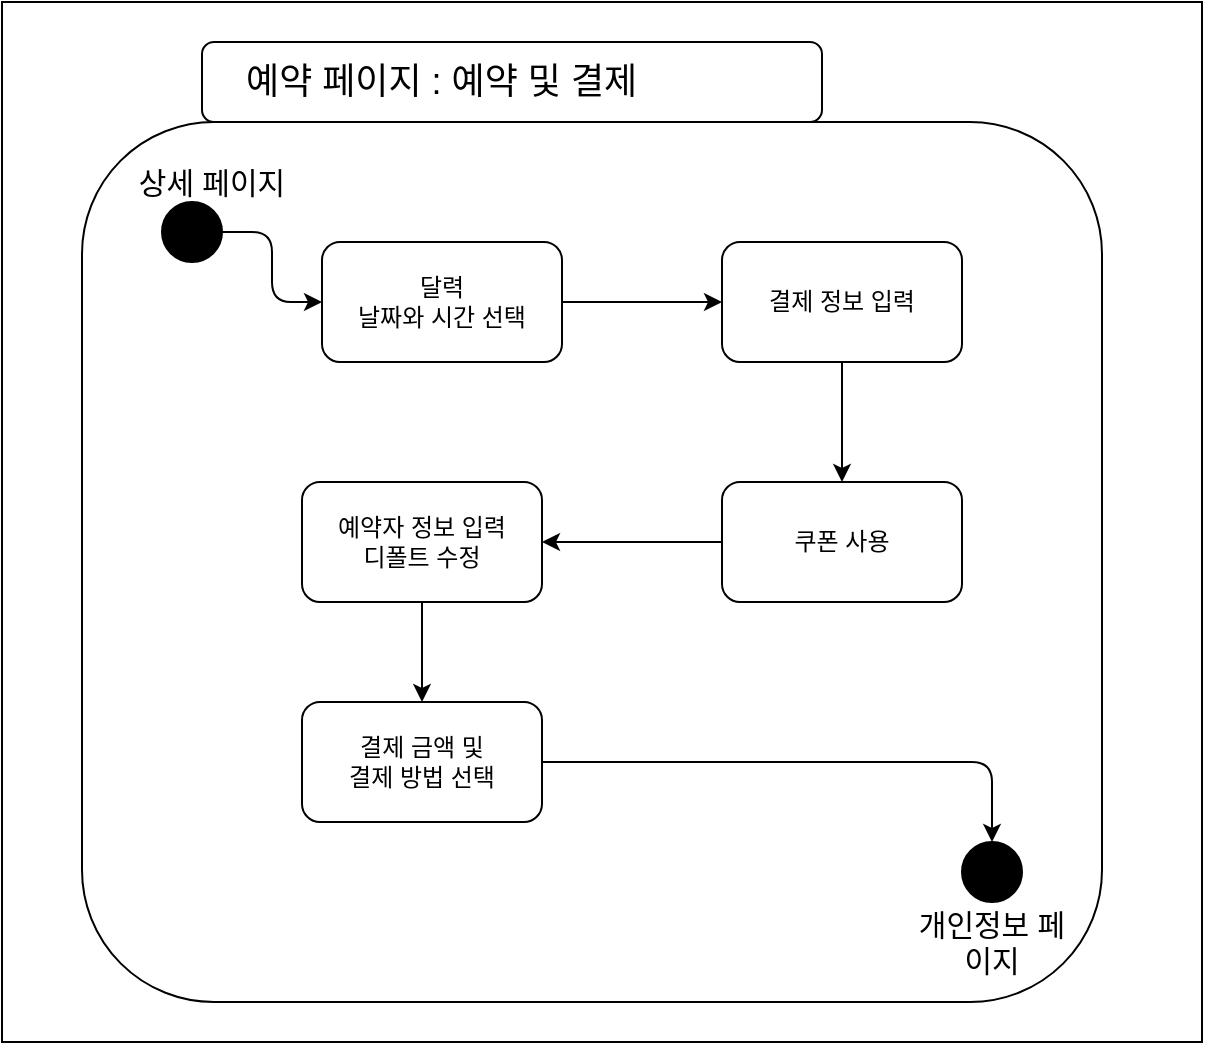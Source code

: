 <mxfile version="14.6.13" type="device"><diagram id="prtHgNgQTEPvFCAcTncT" name="Page-1"><mxGraphModel dx="1038" dy="523" grid="1" gridSize="10" guides="1" tooltips="1" connect="1" arrows="1" fold="1" page="1" pageScale="1" pageWidth="827" pageHeight="1169" math="0" shadow="0"><root><mxCell id="0"/><mxCell id="1" parent="0"/><mxCell id="pZOemhOC3sJkrf3iRJAC-1" value="" style="rounded=0;whiteSpace=wrap;html=1;" parent="1" vertex="1"><mxGeometry x="10" y="30" width="600" height="520" as="geometry"/></mxCell><mxCell id="Vm51hOt__rkrwcAjc-j6-1" value="" style="whiteSpace=wrap;html=1;rounded=1;" parent="1" vertex="1"><mxGeometry x="50" y="90" width="510" height="440" as="geometry"/></mxCell><mxCell id="Vm51hOt__rkrwcAjc-j6-5" value="" style="edgeStyle=orthogonalEdgeStyle;orthogonalLoop=1;jettySize=auto;html=1;" parent="1" source="Vm51hOt__rkrwcAjc-j6-2" target="Vm51hOt__rkrwcAjc-j6-4" edge="1"><mxGeometry relative="1" as="geometry"/></mxCell><mxCell id="Vm51hOt__rkrwcAjc-j6-2" value="" style="ellipse;whiteSpace=wrap;html=1;aspect=fixed;rounded=1;fillColor=#000000;" parent="1" vertex="1"><mxGeometry x="90" y="130" width="30" height="30" as="geometry"/></mxCell><mxCell id="Vm51hOt__rkrwcAjc-j6-3" value="&lt;span style=&quot;font-size: 15px&quot;&gt;상세 페이지&lt;/span&gt;" style="text;html=1;strokeColor=none;fillColor=none;align=center;verticalAlign=middle;whiteSpace=wrap;rounded=1;" parent="1" vertex="1"><mxGeometry x="70" y="110" width="90" height="20" as="geometry"/></mxCell><mxCell id="Vm51hOt__rkrwcAjc-j6-7" value="" style="edgeStyle=orthogonalEdgeStyle;orthogonalLoop=1;jettySize=auto;html=1;" parent="1" source="Vm51hOt__rkrwcAjc-j6-4" target="Vm51hOt__rkrwcAjc-j6-6" edge="1"><mxGeometry relative="1" as="geometry"/></mxCell><mxCell id="Vm51hOt__rkrwcAjc-j6-4" value="달력&lt;br&gt;날짜와 시간 선택" style="whiteSpace=wrap;html=1;rounded=1;" parent="1" vertex="1"><mxGeometry x="170" y="150" width="120" height="60" as="geometry"/></mxCell><mxCell id="Vm51hOt__rkrwcAjc-j6-9" value="" style="edgeStyle=orthogonalEdgeStyle;orthogonalLoop=1;jettySize=auto;html=1;" parent="1" source="Vm51hOt__rkrwcAjc-j6-6" target="Vm51hOt__rkrwcAjc-j6-8" edge="1"><mxGeometry relative="1" as="geometry"/></mxCell><mxCell id="Vm51hOt__rkrwcAjc-j6-6" value="결제 정보 입력" style="whiteSpace=wrap;html=1;rounded=1;" parent="1" vertex="1"><mxGeometry x="370" y="150" width="120" height="60" as="geometry"/></mxCell><mxCell id="Vm51hOt__rkrwcAjc-j6-11" value="" style="edgeStyle=orthogonalEdgeStyle;orthogonalLoop=1;jettySize=auto;html=1;" parent="1" source="Vm51hOt__rkrwcAjc-j6-8" target="Vm51hOt__rkrwcAjc-j6-10" edge="1"><mxGeometry relative="1" as="geometry"/></mxCell><mxCell id="Vm51hOt__rkrwcAjc-j6-8" value="쿠폰 사용" style="whiteSpace=wrap;html=1;rounded=1;" parent="1" vertex="1"><mxGeometry x="370" y="270" width="120" height="60" as="geometry"/></mxCell><mxCell id="Vm51hOt__rkrwcAjc-j6-13" value="" style="edgeStyle=orthogonalEdgeStyle;orthogonalLoop=1;jettySize=auto;html=1;" parent="1" source="Vm51hOt__rkrwcAjc-j6-10" target="Vm51hOt__rkrwcAjc-j6-12" edge="1"><mxGeometry relative="1" as="geometry"/></mxCell><mxCell id="Vm51hOt__rkrwcAjc-j6-10" value="예약자 정보 입력&lt;br&gt;디폴트 수정" style="whiteSpace=wrap;html=1;rounded=1;" parent="1" vertex="1"><mxGeometry x="160" y="270" width="120" height="60" as="geometry"/></mxCell><mxCell id="Vm51hOt__rkrwcAjc-j6-15" value="" style="edgeStyle=orthogonalEdgeStyle;orthogonalLoop=1;jettySize=auto;html=1;entryX=0.5;entryY=0;entryDx=0;entryDy=0;" parent="1" source="Vm51hOt__rkrwcAjc-j6-12" target="Vm51hOt__rkrwcAjc-j6-18" edge="1"><mxGeometry relative="1" as="geometry"><mxPoint x="360" y="410" as="targetPoint"/></mxGeometry></mxCell><mxCell id="Vm51hOt__rkrwcAjc-j6-12" value="결제 금액 및&lt;br&gt;결제 방법 선택" style="whiteSpace=wrap;html=1;rounded=1;" parent="1" vertex="1"><mxGeometry x="160" y="380" width="120" height="60" as="geometry"/></mxCell><mxCell id="Vm51hOt__rkrwcAjc-j6-18" value="" style="ellipse;whiteSpace=wrap;html=1;aspect=fixed;rounded=1;fillColor=#000000;" parent="1" vertex="1"><mxGeometry x="490" y="450" width="30" height="30" as="geometry"/></mxCell><mxCell id="Vm51hOt__rkrwcAjc-j6-20" value="&lt;span style=&quot;font-size: 15px&quot;&gt;개인정보 페이지&lt;br&gt;&lt;/span&gt;" style="text;html=1;strokeColor=none;fillColor=none;align=center;verticalAlign=middle;whiteSpace=wrap;rounded=1;" parent="1" vertex="1"><mxGeometry x="465" y="490" width="80" height="20" as="geometry"/></mxCell><mxCell id="Vm51hOt__rkrwcAjc-j6-21" value="&lt;font style=&quot;font-size: 18px&quot;&gt;&amp;nbsp; &amp;nbsp; 예약 페이지 : 예약 및 결제&lt;/font&gt;" style="whiteSpace=wrap;html=1;align=left;rounded=1;" parent="1" vertex="1"><mxGeometry x="110" y="50" width="310" height="40" as="geometry"/></mxCell></root></mxGraphModel></diagram></mxfile>